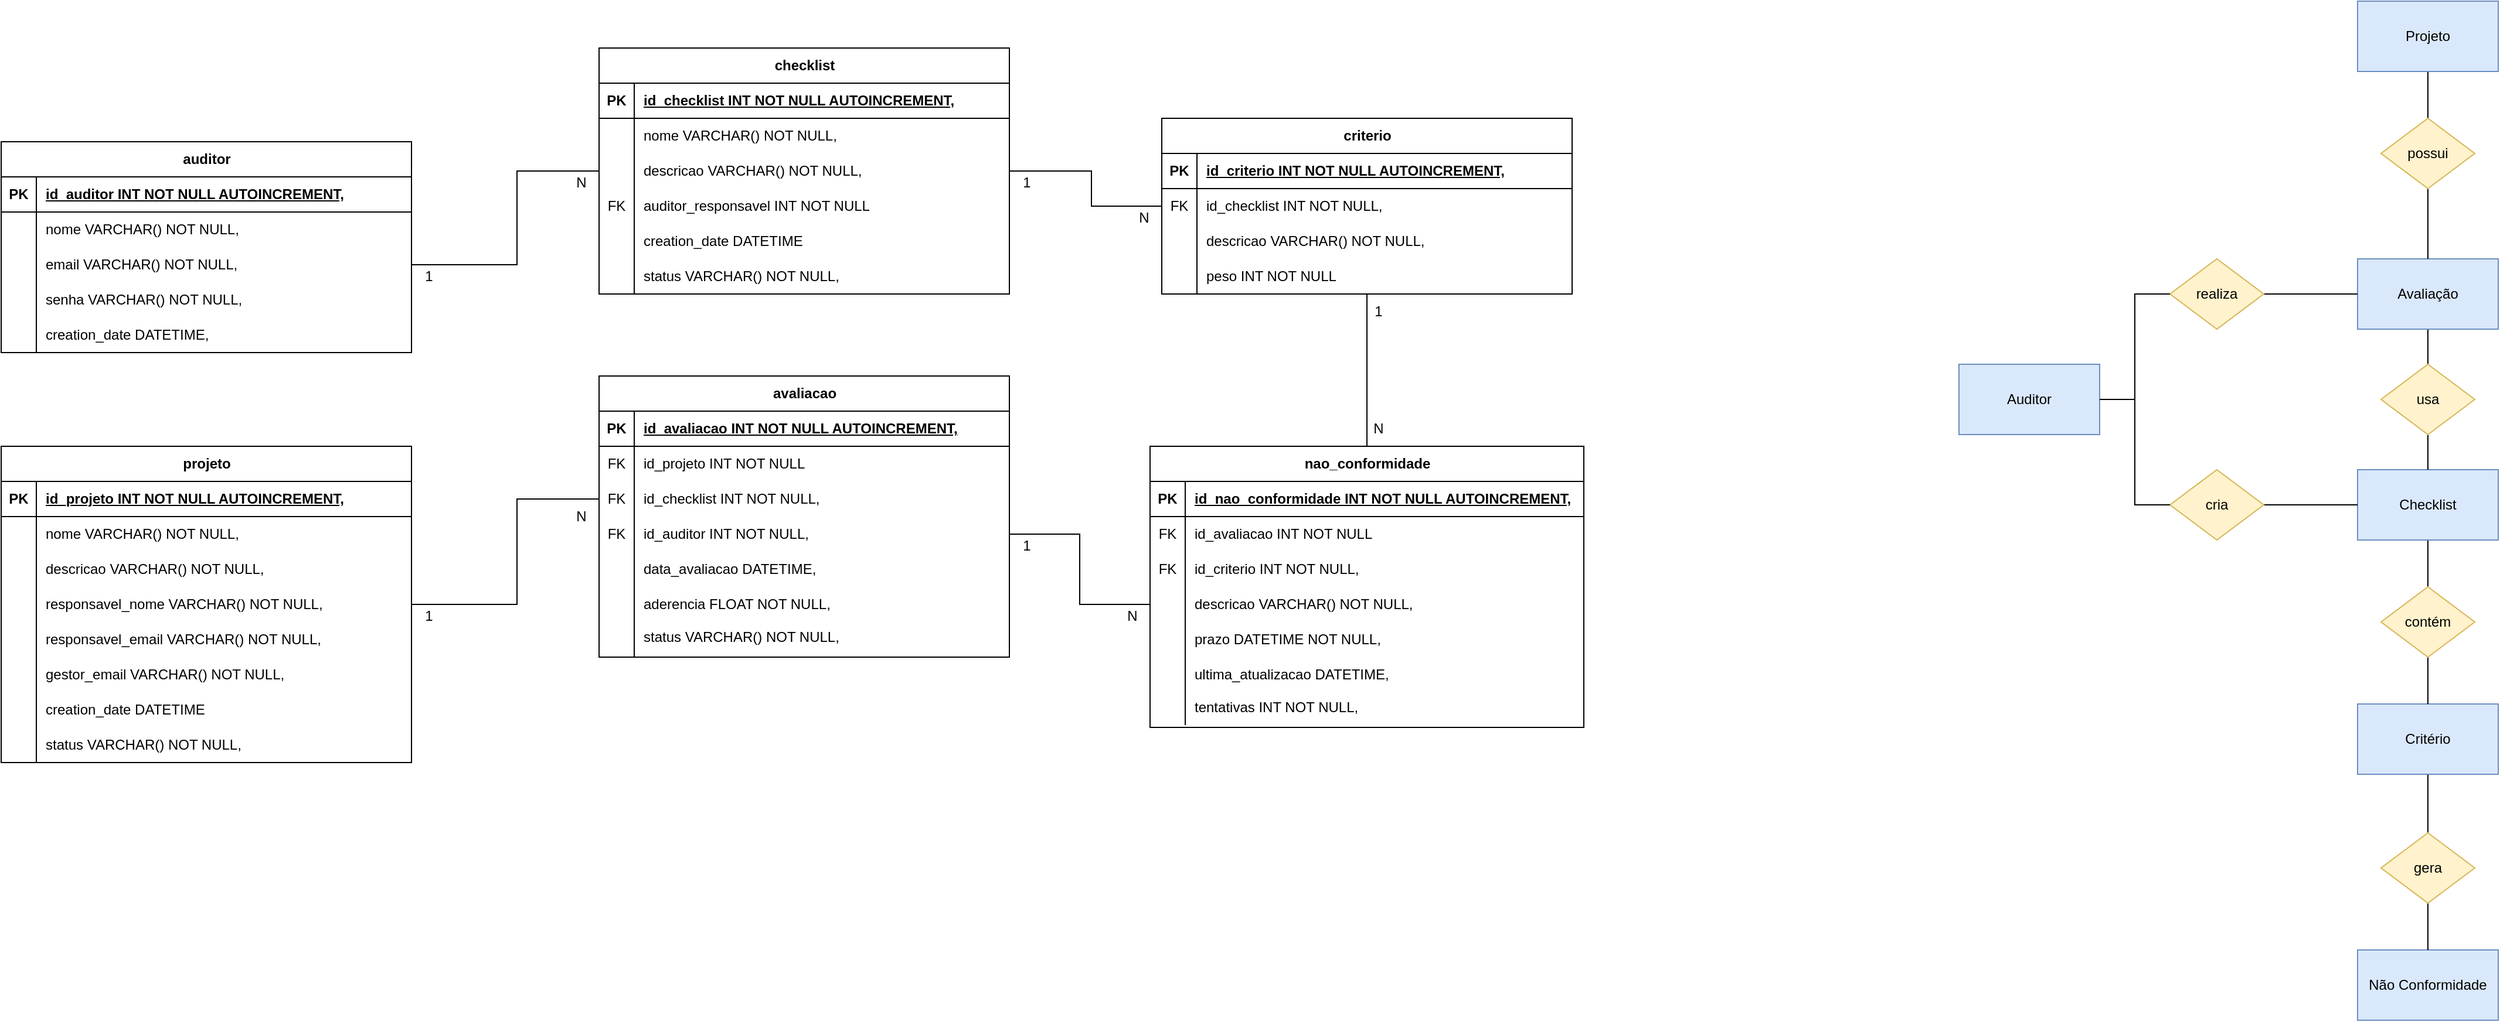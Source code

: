<mxfile version="28.1.2">
  <diagram name="Página-1" id="mbFwueHZ86iiJ0T_ZknG">
    <mxGraphModel dx="1228" dy="1743" grid="1" gridSize="10" guides="1" tooltips="1" connect="1" arrows="1" fold="1" page="1" pageScale="1" pageWidth="827" pageHeight="1169" math="0" shadow="0">
      <root>
        <mxCell id="0" />
        <mxCell id="1" parent="0" />
        <mxCell id="-jOlVgLrNQMBlg5-mHxe-14" value="" style="shape=partialRectangle;connectable=0;fillColor=none;top=0;left=0;bottom=0;right=0;editable=1;overflow=hidden;whiteSpace=wrap;html=1;" parent="1" vertex="1">
          <mxGeometry x="40" y="-890" width="30" height="30" as="geometry">
            <mxRectangle width="30" height="30" as="alternateBounds" />
          </mxGeometry>
        </mxCell>
        <mxCell id="-jOlVgLrNQMBlg5-mHxe-32" value="" style="group" parent="1" vertex="1" connectable="0">
          <mxGeometry x="40" y="-1040" width="350" height="180" as="geometry" />
        </mxCell>
        <mxCell id="-jOlVgLrNQMBlg5-mHxe-1" value="auditor" style="shape=table;startSize=30;container=1;collapsible=1;childLayout=tableLayout;fixedRows=1;rowLines=0;fontStyle=1;align=center;resizeLast=1;html=1;" parent="-jOlVgLrNQMBlg5-mHxe-32" vertex="1">
          <mxGeometry width="350" height="180" as="geometry" />
        </mxCell>
        <mxCell id="-jOlVgLrNQMBlg5-mHxe-2" value="" style="shape=tableRow;horizontal=0;startSize=0;swimlaneHead=0;swimlaneBody=0;fillColor=none;collapsible=0;dropTarget=0;points=[[0,0.5],[1,0.5]];portConstraint=eastwest;top=0;left=0;right=0;bottom=1;" parent="-jOlVgLrNQMBlg5-mHxe-1" vertex="1">
          <mxGeometry y="30" width="350" height="30" as="geometry" />
        </mxCell>
        <mxCell id="-jOlVgLrNQMBlg5-mHxe-3" value="PK" style="shape=partialRectangle;connectable=0;fillColor=none;top=0;left=0;bottom=0;right=0;fontStyle=1;overflow=hidden;whiteSpace=wrap;html=1;" parent="-jOlVgLrNQMBlg5-mHxe-2" vertex="1">
          <mxGeometry width="30" height="30" as="geometry">
            <mxRectangle width="30" height="30" as="alternateBounds" />
          </mxGeometry>
        </mxCell>
        <mxCell id="-jOlVgLrNQMBlg5-mHxe-4" value="id_auditor INT NOT NULL AUTOINCREMENT," style="shape=partialRectangle;connectable=0;fillColor=none;top=0;left=0;bottom=0;right=0;align=left;spacingLeft=6;fontStyle=5;overflow=hidden;whiteSpace=wrap;html=1;" parent="-jOlVgLrNQMBlg5-mHxe-2" vertex="1">
          <mxGeometry x="30" width="320" height="30" as="geometry">
            <mxRectangle width="320" height="30" as="alternateBounds" />
          </mxGeometry>
        </mxCell>
        <mxCell id="-jOlVgLrNQMBlg5-mHxe-5" value="" style="shape=tableRow;horizontal=0;startSize=0;swimlaneHead=0;swimlaneBody=0;fillColor=none;collapsible=0;dropTarget=0;points=[[0,0.5],[1,0.5]];portConstraint=eastwest;top=0;left=0;right=0;bottom=0;" parent="-jOlVgLrNQMBlg5-mHxe-1" vertex="1">
          <mxGeometry y="60" width="350" height="30" as="geometry" />
        </mxCell>
        <mxCell id="-jOlVgLrNQMBlg5-mHxe-6" value="" style="shape=partialRectangle;connectable=0;fillColor=none;top=0;left=0;bottom=0;right=0;editable=1;overflow=hidden;whiteSpace=wrap;html=1;" parent="-jOlVgLrNQMBlg5-mHxe-5" vertex="1">
          <mxGeometry width="30" height="30" as="geometry">
            <mxRectangle width="30" height="30" as="alternateBounds" />
          </mxGeometry>
        </mxCell>
        <mxCell id="-jOlVgLrNQMBlg5-mHxe-7" value="nome VARCHAR() NOT NULL," style="shape=partialRectangle;connectable=0;fillColor=none;top=0;left=0;bottom=0;right=0;align=left;spacingLeft=6;overflow=hidden;whiteSpace=wrap;html=1;" parent="-jOlVgLrNQMBlg5-mHxe-5" vertex="1">
          <mxGeometry x="30" width="320" height="30" as="geometry">
            <mxRectangle width="320" height="30" as="alternateBounds" />
          </mxGeometry>
        </mxCell>
        <mxCell id="-jOlVgLrNQMBlg5-mHxe-8" value="" style="shape=tableRow;horizontal=0;startSize=0;swimlaneHead=0;swimlaneBody=0;fillColor=none;collapsible=0;dropTarget=0;points=[[0,0.5],[1,0.5]];portConstraint=eastwest;top=0;left=0;right=0;bottom=0;" parent="-jOlVgLrNQMBlg5-mHxe-1" vertex="1">
          <mxGeometry y="90" width="350" height="30" as="geometry" />
        </mxCell>
        <mxCell id="-jOlVgLrNQMBlg5-mHxe-9" value="" style="shape=partialRectangle;connectable=0;fillColor=none;top=0;left=0;bottom=0;right=0;editable=1;overflow=hidden;whiteSpace=wrap;html=1;" parent="-jOlVgLrNQMBlg5-mHxe-8" vertex="1">
          <mxGeometry width="30" height="30" as="geometry">
            <mxRectangle width="30" height="30" as="alternateBounds" />
          </mxGeometry>
        </mxCell>
        <mxCell id="-jOlVgLrNQMBlg5-mHxe-10" value="email VARCHAR() NOT NULL," style="shape=partialRectangle;connectable=0;fillColor=none;top=0;left=0;bottom=0;right=0;align=left;spacingLeft=6;overflow=hidden;whiteSpace=wrap;html=1;" parent="-jOlVgLrNQMBlg5-mHxe-8" vertex="1">
          <mxGeometry x="30" width="320" height="30" as="geometry">
            <mxRectangle width="320" height="30" as="alternateBounds" />
          </mxGeometry>
        </mxCell>
        <mxCell id="-jOlVgLrNQMBlg5-mHxe-11" value="" style="shape=tableRow;horizontal=0;startSize=0;swimlaneHead=0;swimlaneBody=0;fillColor=none;collapsible=0;dropTarget=0;points=[[0,0.5],[1,0.5]];portConstraint=eastwest;top=0;left=0;right=0;bottom=0;" parent="-jOlVgLrNQMBlg5-mHxe-1" vertex="1">
          <mxGeometry y="120" width="350" height="30" as="geometry" />
        </mxCell>
        <mxCell id="-jOlVgLrNQMBlg5-mHxe-12" value="" style="shape=partialRectangle;connectable=0;fillColor=none;top=0;left=0;bottom=0;right=0;editable=1;overflow=hidden;whiteSpace=wrap;html=1;" parent="-jOlVgLrNQMBlg5-mHxe-11" vertex="1">
          <mxGeometry width="30" height="30" as="geometry">
            <mxRectangle width="30" height="30" as="alternateBounds" />
          </mxGeometry>
        </mxCell>
        <mxCell id="-jOlVgLrNQMBlg5-mHxe-13" value="senha VARCHAR() NOT NULL," style="shape=partialRectangle;connectable=0;fillColor=none;top=0;left=0;bottom=0;right=0;align=left;spacingLeft=6;overflow=hidden;whiteSpace=wrap;html=1;" parent="-jOlVgLrNQMBlg5-mHxe-11" vertex="1">
          <mxGeometry x="30" width="320" height="30" as="geometry">
            <mxRectangle width="320" height="30" as="alternateBounds" />
          </mxGeometry>
        </mxCell>
        <mxCell id="-jOlVgLrNQMBlg5-mHxe-15" value="creation_date DATETIME," style="shape=partialRectangle;connectable=0;fillColor=none;top=0;left=0;bottom=0;right=0;align=left;spacingLeft=6;overflow=hidden;whiteSpace=wrap;html=1;" parent="-jOlVgLrNQMBlg5-mHxe-32" vertex="1">
          <mxGeometry x="30" y="150" width="230" height="30" as="geometry">
            <mxRectangle width="150" height="30" as="alternateBounds" />
          </mxGeometry>
        </mxCell>
        <mxCell id="-jOlVgLrNQMBlg5-mHxe-18" value="" style="endArrow=none;html=1;rounded=0;" parent="-jOlVgLrNQMBlg5-mHxe-32" edge="1">
          <mxGeometry width="50" height="50" relative="1" as="geometry">
            <mxPoint x="30" y="180" as="sourcePoint" />
            <mxPoint x="30" y="150" as="targetPoint" />
          </mxGeometry>
        </mxCell>
        <mxCell id="-jOlVgLrNQMBlg5-mHxe-43" value="" style="group" parent="1" vertex="1" connectable="0">
          <mxGeometry x="40" y="-780" width="350" height="270" as="geometry" />
        </mxCell>
        <mxCell id="-jOlVgLrNQMBlg5-mHxe-33" value="" style="endArrow=none;html=1;rounded=0;" parent="-jOlVgLrNQMBlg5-mHxe-43" edge="1">
          <mxGeometry width="50" height="50" relative="1" as="geometry">
            <mxPoint x="30" y="270" as="sourcePoint" />
            <mxPoint x="30" y="150" as="targetPoint" />
          </mxGeometry>
        </mxCell>
        <mxCell id="-jOlVgLrNQMBlg5-mHxe-42" value="" style="group" parent="-jOlVgLrNQMBlg5-mHxe-43" vertex="1" connectable="0">
          <mxGeometry width="350" height="270" as="geometry" />
        </mxCell>
        <mxCell id="-jOlVgLrNQMBlg5-mHxe-19" value="projeto" style="shape=table;startSize=30;container=1;collapsible=1;childLayout=tableLayout;fixedRows=1;rowLines=0;fontStyle=1;align=center;resizeLast=1;html=1;" parent="-jOlVgLrNQMBlg5-mHxe-42" vertex="1">
          <mxGeometry width="350" height="270" as="geometry" />
        </mxCell>
        <mxCell id="-jOlVgLrNQMBlg5-mHxe-20" value="" style="shape=tableRow;horizontal=0;startSize=0;swimlaneHead=0;swimlaneBody=0;fillColor=none;collapsible=0;dropTarget=0;points=[[0,0.5],[1,0.5]];portConstraint=eastwest;top=0;left=0;right=0;bottom=1;" parent="-jOlVgLrNQMBlg5-mHxe-19" vertex="1">
          <mxGeometry y="30" width="350" height="30" as="geometry" />
        </mxCell>
        <mxCell id="-jOlVgLrNQMBlg5-mHxe-21" value="PK" style="shape=partialRectangle;connectable=0;fillColor=none;top=0;left=0;bottom=0;right=0;fontStyle=1;overflow=hidden;whiteSpace=wrap;html=1;" parent="-jOlVgLrNQMBlg5-mHxe-20" vertex="1">
          <mxGeometry width="30" height="30" as="geometry">
            <mxRectangle width="30" height="30" as="alternateBounds" />
          </mxGeometry>
        </mxCell>
        <mxCell id="-jOlVgLrNQMBlg5-mHxe-22" value="id_projeto INT NOT NULL AUTOINCREMENT," style="shape=partialRectangle;connectable=0;fillColor=none;top=0;left=0;bottom=0;right=0;align=left;spacingLeft=6;fontStyle=5;overflow=hidden;whiteSpace=wrap;html=1;" parent="-jOlVgLrNQMBlg5-mHxe-20" vertex="1">
          <mxGeometry x="30" width="320" height="30" as="geometry">
            <mxRectangle width="320" height="30" as="alternateBounds" />
          </mxGeometry>
        </mxCell>
        <mxCell id="-jOlVgLrNQMBlg5-mHxe-23" value="" style="shape=tableRow;horizontal=0;startSize=0;swimlaneHead=0;swimlaneBody=0;fillColor=none;collapsible=0;dropTarget=0;points=[[0,0.5],[1,0.5]];portConstraint=eastwest;top=0;left=0;right=0;bottom=0;" parent="-jOlVgLrNQMBlg5-mHxe-19" vertex="1">
          <mxGeometry y="60" width="350" height="30" as="geometry" />
        </mxCell>
        <mxCell id="-jOlVgLrNQMBlg5-mHxe-24" value="" style="shape=partialRectangle;connectable=0;fillColor=none;top=0;left=0;bottom=0;right=0;editable=1;overflow=hidden;whiteSpace=wrap;html=1;" parent="-jOlVgLrNQMBlg5-mHxe-23" vertex="1">
          <mxGeometry width="30" height="30" as="geometry">
            <mxRectangle width="30" height="30" as="alternateBounds" />
          </mxGeometry>
        </mxCell>
        <mxCell id="-jOlVgLrNQMBlg5-mHxe-25" value="nome VARCHAR() NOT NULL," style="shape=partialRectangle;connectable=0;fillColor=none;top=0;left=0;bottom=0;right=0;align=left;spacingLeft=6;overflow=hidden;whiteSpace=wrap;html=1;" parent="-jOlVgLrNQMBlg5-mHxe-23" vertex="1">
          <mxGeometry x="30" width="320" height="30" as="geometry">
            <mxRectangle width="320" height="30" as="alternateBounds" />
          </mxGeometry>
        </mxCell>
        <mxCell id="-jOlVgLrNQMBlg5-mHxe-26" value="" style="shape=tableRow;horizontal=0;startSize=0;swimlaneHead=0;swimlaneBody=0;fillColor=none;collapsible=0;dropTarget=0;points=[[0,0.5],[1,0.5]];portConstraint=eastwest;top=0;left=0;right=0;bottom=0;" parent="-jOlVgLrNQMBlg5-mHxe-19" vertex="1">
          <mxGeometry y="90" width="350" height="30" as="geometry" />
        </mxCell>
        <mxCell id="-jOlVgLrNQMBlg5-mHxe-27" value="" style="shape=partialRectangle;connectable=0;fillColor=none;top=0;left=0;bottom=0;right=0;editable=1;overflow=hidden;whiteSpace=wrap;html=1;" parent="-jOlVgLrNQMBlg5-mHxe-26" vertex="1">
          <mxGeometry width="30" height="30" as="geometry">
            <mxRectangle width="30" height="30" as="alternateBounds" />
          </mxGeometry>
        </mxCell>
        <mxCell id="-jOlVgLrNQMBlg5-mHxe-28" value="descricao VARCHAR() NOT NULL," style="shape=partialRectangle;connectable=0;fillColor=none;top=0;left=0;bottom=0;right=0;align=left;spacingLeft=6;overflow=hidden;whiteSpace=wrap;html=1;" parent="-jOlVgLrNQMBlg5-mHxe-26" vertex="1">
          <mxGeometry x="30" width="320" height="30" as="geometry">
            <mxRectangle width="320" height="30" as="alternateBounds" />
          </mxGeometry>
        </mxCell>
        <mxCell id="-jOlVgLrNQMBlg5-mHxe-29" value="" style="shape=tableRow;horizontal=0;startSize=0;swimlaneHead=0;swimlaneBody=0;fillColor=none;collapsible=0;dropTarget=0;points=[[0,0.5],[1,0.5]];portConstraint=eastwest;top=0;left=0;right=0;bottom=0;" parent="-jOlVgLrNQMBlg5-mHxe-19" vertex="1">
          <mxGeometry y="120" width="350" height="30" as="geometry" />
        </mxCell>
        <mxCell id="-jOlVgLrNQMBlg5-mHxe-30" value="" style="shape=partialRectangle;connectable=0;fillColor=none;top=0;left=0;bottom=0;right=0;editable=1;overflow=hidden;whiteSpace=wrap;html=1;" parent="-jOlVgLrNQMBlg5-mHxe-29" vertex="1">
          <mxGeometry width="30" height="30" as="geometry">
            <mxRectangle width="30" height="30" as="alternateBounds" />
          </mxGeometry>
        </mxCell>
        <mxCell id="-jOlVgLrNQMBlg5-mHxe-31" value="responsavel_nome VARCHAR() NOT NULL," style="shape=partialRectangle;connectable=0;fillColor=none;top=0;left=0;bottom=0;right=0;align=left;spacingLeft=6;overflow=hidden;whiteSpace=wrap;html=1;" parent="-jOlVgLrNQMBlg5-mHxe-29" vertex="1">
          <mxGeometry x="30" width="320" height="30" as="geometry">
            <mxRectangle width="320" height="30" as="alternateBounds" />
          </mxGeometry>
        </mxCell>
        <mxCell id="-jOlVgLrNQMBlg5-mHxe-34" value="" style="shape=partialRectangle;connectable=0;fillColor=none;top=0;left=0;bottom=0;right=0;editable=1;overflow=hidden;whiteSpace=wrap;html=1;" parent="-jOlVgLrNQMBlg5-mHxe-42" vertex="1">
          <mxGeometry y="150" width="30" height="30" as="geometry">
            <mxRectangle width="30" height="30" as="alternateBounds" />
          </mxGeometry>
        </mxCell>
        <mxCell id="-jOlVgLrNQMBlg5-mHxe-35" value="responsavel_email VARCHAR() NOT NULL," style="shape=partialRectangle;connectable=0;fillColor=none;top=0;left=0;bottom=0;right=0;align=left;spacingLeft=6;overflow=hidden;whiteSpace=wrap;html=1;" parent="-jOlVgLrNQMBlg5-mHxe-42" vertex="1">
          <mxGeometry x="30" y="150" width="320" height="30" as="geometry">
            <mxRectangle width="320" height="30" as="alternateBounds" />
          </mxGeometry>
        </mxCell>
        <mxCell id="-jOlVgLrNQMBlg5-mHxe-36" value="" style="shape=partialRectangle;connectable=0;fillColor=none;top=0;left=0;bottom=0;right=0;editable=1;overflow=hidden;whiteSpace=wrap;html=1;" parent="-jOlVgLrNQMBlg5-mHxe-42" vertex="1">
          <mxGeometry y="180" width="30" height="30" as="geometry">
            <mxRectangle width="30" height="30" as="alternateBounds" />
          </mxGeometry>
        </mxCell>
        <mxCell id="-jOlVgLrNQMBlg5-mHxe-37" value="gestor_email VARCHAR() NOT NULL," style="shape=partialRectangle;connectable=0;fillColor=none;top=0;left=0;bottom=0;right=0;align=left;spacingLeft=6;overflow=hidden;whiteSpace=wrap;html=1;" parent="-jOlVgLrNQMBlg5-mHxe-42" vertex="1">
          <mxGeometry x="30" y="180" width="320" height="30" as="geometry">
            <mxRectangle width="320" height="30" as="alternateBounds" />
          </mxGeometry>
        </mxCell>
        <mxCell id="-jOlVgLrNQMBlg5-mHxe-38" value="" style="shape=partialRectangle;connectable=0;fillColor=none;top=0;left=0;bottom=0;right=0;editable=1;overflow=hidden;whiteSpace=wrap;html=1;" parent="-jOlVgLrNQMBlg5-mHxe-42" vertex="1">
          <mxGeometry y="210" width="30" height="30" as="geometry">
            <mxRectangle width="30" height="30" as="alternateBounds" />
          </mxGeometry>
        </mxCell>
        <mxCell id="-jOlVgLrNQMBlg5-mHxe-39" value="creation_date DATETIME" style="shape=partialRectangle;connectable=0;fillColor=none;top=0;left=0;bottom=0;right=0;align=left;spacingLeft=6;overflow=hidden;whiteSpace=wrap;html=1;" parent="-jOlVgLrNQMBlg5-mHxe-42" vertex="1">
          <mxGeometry x="30" y="210" width="320" height="30" as="geometry">
            <mxRectangle width="320" height="30" as="alternateBounds" />
          </mxGeometry>
        </mxCell>
        <mxCell id="-jOlVgLrNQMBlg5-mHxe-40" value="" style="shape=partialRectangle;connectable=0;fillColor=none;top=0;left=0;bottom=0;right=0;editable=1;overflow=hidden;whiteSpace=wrap;html=1;" parent="-jOlVgLrNQMBlg5-mHxe-42" vertex="1">
          <mxGeometry y="240" width="30" height="30" as="geometry">
            <mxRectangle width="30" height="30" as="alternateBounds" />
          </mxGeometry>
        </mxCell>
        <mxCell id="-jOlVgLrNQMBlg5-mHxe-41" value="status VARCHAR() NOT NULL," style="shape=partialRectangle;connectable=0;fillColor=none;top=0;left=0;bottom=0;right=0;align=left;spacingLeft=6;overflow=hidden;whiteSpace=wrap;html=1;" parent="-jOlVgLrNQMBlg5-mHxe-42" vertex="1">
          <mxGeometry x="30" y="240" width="320" height="30" as="geometry">
            <mxRectangle width="320" height="30" as="alternateBounds" />
          </mxGeometry>
        </mxCell>
        <mxCell id="-jOlVgLrNQMBlg5-mHxe-154" value="" style="group" parent="1" vertex="1" connectable="0">
          <mxGeometry x="1020" y="-780" width="370" height="240" as="geometry" />
        </mxCell>
        <mxCell id="-jOlVgLrNQMBlg5-mHxe-157" value="" style="group" parent="-jOlVgLrNQMBlg5-mHxe-154" vertex="1" connectable="0">
          <mxGeometry width="370" height="240" as="geometry" />
        </mxCell>
        <mxCell id="-jOlVgLrNQMBlg5-mHxe-148" value="" style="shape=partialRectangle;connectable=0;fillColor=none;top=0;left=0;bottom=0;right=0;editable=1;overflow=hidden;whiteSpace=wrap;html=1;" parent="-jOlVgLrNQMBlg5-mHxe-157" vertex="1">
          <mxGeometry y="150" width="30" height="30" as="geometry">
            <mxRectangle width="30" height="30" as="alternateBounds" />
          </mxGeometry>
        </mxCell>
        <mxCell id="-jOlVgLrNQMBlg5-mHxe-149" value="prazo DATETIME NOT NULL," style="shape=partialRectangle;connectable=0;fillColor=none;top=0;left=0;bottom=0;right=0;align=left;spacingLeft=6;overflow=hidden;whiteSpace=wrap;html=1;" parent="-jOlVgLrNQMBlg5-mHxe-157" vertex="1">
          <mxGeometry x="30" y="150" width="320" height="30" as="geometry">
            <mxRectangle width="320" height="30" as="alternateBounds" />
          </mxGeometry>
        </mxCell>
        <mxCell id="-jOlVgLrNQMBlg5-mHxe-150" value="" style="shape=partialRectangle;connectable=0;fillColor=none;top=0;left=0;bottom=0;right=0;editable=1;overflow=hidden;whiteSpace=wrap;html=1;" parent="-jOlVgLrNQMBlg5-mHxe-157" vertex="1">
          <mxGeometry y="180" width="30" height="30" as="geometry">
            <mxRectangle width="30" height="30" as="alternateBounds" />
          </mxGeometry>
        </mxCell>
        <mxCell id="-jOlVgLrNQMBlg5-mHxe-151" value="ultima_atualizacao DATETIME," style="shape=partialRectangle;connectable=0;fillColor=none;top=0;left=0;bottom=0;right=0;align=left;spacingLeft=6;overflow=hidden;whiteSpace=wrap;html=1;" parent="-jOlVgLrNQMBlg5-mHxe-157" vertex="1">
          <mxGeometry x="30" y="180" width="320" height="30" as="geometry">
            <mxRectangle width="320" height="30" as="alternateBounds" />
          </mxGeometry>
        </mxCell>
        <mxCell id="-jOlVgLrNQMBlg5-mHxe-152" value="" style="shape=partialRectangle;connectable=0;fillColor=none;top=0;left=0;bottom=0;right=0;editable=1;overflow=hidden;whiteSpace=wrap;html=1;" parent="-jOlVgLrNQMBlg5-mHxe-157" vertex="1">
          <mxGeometry y="208" width="30" height="30" as="geometry">
            <mxRectangle width="30" height="30" as="alternateBounds" />
          </mxGeometry>
        </mxCell>
        <mxCell id="-jOlVgLrNQMBlg5-mHxe-153" value="tentativas INT NOT NULL," style="shape=partialRectangle;connectable=0;fillColor=none;top=0;left=0;bottom=0;right=0;align=left;spacingLeft=6;overflow=hidden;whiteSpace=wrap;html=1;" parent="-jOlVgLrNQMBlg5-mHxe-157" vertex="1">
          <mxGeometry x="30" y="208" width="320" height="30" as="geometry">
            <mxRectangle width="320" height="30" as="alternateBounds" />
          </mxGeometry>
        </mxCell>
        <mxCell id="-jOlVgLrNQMBlg5-mHxe-156" value="" style="group" parent="-jOlVgLrNQMBlg5-mHxe-157" vertex="1" connectable="0">
          <mxGeometry width="370" height="240" as="geometry" />
        </mxCell>
        <mxCell id="-jOlVgLrNQMBlg5-mHxe-135" value="nao_conformidade" style="shape=table;startSize=30;container=1;collapsible=1;childLayout=tableLayout;fixedRows=1;rowLines=0;fontStyle=1;align=center;resizeLast=1;html=1;" parent="-jOlVgLrNQMBlg5-mHxe-156" vertex="1">
          <mxGeometry width="370" height="240" as="geometry" />
        </mxCell>
        <mxCell id="-jOlVgLrNQMBlg5-mHxe-136" value="" style="shape=tableRow;horizontal=0;startSize=0;swimlaneHead=0;swimlaneBody=0;fillColor=none;collapsible=0;dropTarget=0;points=[[0,0.5],[1,0.5]];portConstraint=eastwest;top=0;left=0;right=0;bottom=1;" parent="-jOlVgLrNQMBlg5-mHxe-135" vertex="1">
          <mxGeometry y="30" width="370" height="30" as="geometry" />
        </mxCell>
        <mxCell id="-jOlVgLrNQMBlg5-mHxe-137" value="PK" style="shape=partialRectangle;connectable=0;fillColor=none;top=0;left=0;bottom=0;right=0;fontStyle=1;overflow=hidden;whiteSpace=wrap;html=1;" parent="-jOlVgLrNQMBlg5-mHxe-136" vertex="1">
          <mxGeometry width="30" height="30" as="geometry">
            <mxRectangle width="30" height="30" as="alternateBounds" />
          </mxGeometry>
        </mxCell>
        <mxCell id="-jOlVgLrNQMBlg5-mHxe-138" value="id_nao_conformidade INT NOT NULL AUTOINCREMENT," style="shape=partialRectangle;connectable=0;fillColor=none;top=0;left=0;bottom=0;right=0;align=left;spacingLeft=6;fontStyle=5;overflow=hidden;whiteSpace=wrap;html=1;" parent="-jOlVgLrNQMBlg5-mHxe-136" vertex="1">
          <mxGeometry x="30" width="340" height="30" as="geometry">
            <mxRectangle width="340" height="30" as="alternateBounds" />
          </mxGeometry>
        </mxCell>
        <mxCell id="-jOlVgLrNQMBlg5-mHxe-139" value="" style="shape=tableRow;horizontal=0;startSize=0;swimlaneHead=0;swimlaneBody=0;fillColor=none;collapsible=0;dropTarget=0;points=[[0,0.5],[1,0.5]];portConstraint=eastwest;top=0;left=0;right=0;bottom=0;" parent="-jOlVgLrNQMBlg5-mHxe-135" vertex="1">
          <mxGeometry y="60" width="370" height="30" as="geometry" />
        </mxCell>
        <mxCell id="-jOlVgLrNQMBlg5-mHxe-140" value="FK" style="shape=partialRectangle;connectable=0;fillColor=none;top=0;left=0;bottom=0;right=0;editable=1;overflow=hidden;whiteSpace=wrap;html=1;" parent="-jOlVgLrNQMBlg5-mHxe-139" vertex="1">
          <mxGeometry width="30" height="30" as="geometry">
            <mxRectangle width="30" height="30" as="alternateBounds" />
          </mxGeometry>
        </mxCell>
        <mxCell id="-jOlVgLrNQMBlg5-mHxe-141" value="id_avaliacao INT NOT NULL" style="shape=partialRectangle;connectable=0;fillColor=none;top=0;left=0;bottom=0;right=0;align=left;spacingLeft=6;overflow=hidden;whiteSpace=wrap;html=1;" parent="-jOlVgLrNQMBlg5-mHxe-139" vertex="1">
          <mxGeometry x="30" width="340" height="30" as="geometry">
            <mxRectangle width="340" height="30" as="alternateBounds" />
          </mxGeometry>
        </mxCell>
        <mxCell id="-jOlVgLrNQMBlg5-mHxe-142" value="" style="shape=tableRow;horizontal=0;startSize=0;swimlaneHead=0;swimlaneBody=0;fillColor=none;collapsible=0;dropTarget=0;points=[[0,0.5],[1,0.5]];portConstraint=eastwest;top=0;left=0;right=0;bottom=0;" parent="-jOlVgLrNQMBlg5-mHxe-135" vertex="1">
          <mxGeometry y="90" width="370" height="30" as="geometry" />
        </mxCell>
        <mxCell id="-jOlVgLrNQMBlg5-mHxe-143" value="FK" style="shape=partialRectangle;connectable=0;fillColor=none;top=0;left=0;bottom=0;right=0;editable=1;overflow=hidden;whiteSpace=wrap;html=1;" parent="-jOlVgLrNQMBlg5-mHxe-142" vertex="1">
          <mxGeometry width="30" height="30" as="geometry">
            <mxRectangle width="30" height="30" as="alternateBounds" />
          </mxGeometry>
        </mxCell>
        <mxCell id="-jOlVgLrNQMBlg5-mHxe-144" value="id_criterio INT NOT NULL," style="shape=partialRectangle;connectable=0;fillColor=none;top=0;left=0;bottom=0;right=0;align=left;spacingLeft=6;overflow=hidden;whiteSpace=wrap;html=1;" parent="-jOlVgLrNQMBlg5-mHxe-142" vertex="1">
          <mxGeometry x="30" width="340" height="30" as="geometry">
            <mxRectangle width="340" height="30" as="alternateBounds" />
          </mxGeometry>
        </mxCell>
        <mxCell id="-jOlVgLrNQMBlg5-mHxe-145" value="" style="shape=tableRow;horizontal=0;startSize=0;swimlaneHead=0;swimlaneBody=0;fillColor=none;collapsible=0;dropTarget=0;points=[[0,0.5],[1,0.5]];portConstraint=eastwest;top=0;left=0;right=0;bottom=0;" parent="-jOlVgLrNQMBlg5-mHxe-135" vertex="1">
          <mxGeometry y="120" width="370" height="30" as="geometry" />
        </mxCell>
        <mxCell id="-jOlVgLrNQMBlg5-mHxe-146" value="" style="shape=partialRectangle;connectable=0;fillColor=none;top=0;left=0;bottom=0;right=0;editable=1;overflow=hidden;whiteSpace=wrap;html=1;" parent="-jOlVgLrNQMBlg5-mHxe-145" vertex="1">
          <mxGeometry width="30" height="30" as="geometry">
            <mxRectangle width="30" height="30" as="alternateBounds" />
          </mxGeometry>
        </mxCell>
        <mxCell id="-jOlVgLrNQMBlg5-mHxe-147" value="descricao VARCHAR() NOT NULL," style="shape=partialRectangle;connectable=0;fillColor=none;top=0;left=0;bottom=0;right=0;align=left;spacingLeft=6;overflow=hidden;whiteSpace=wrap;html=1;" parent="-jOlVgLrNQMBlg5-mHxe-145" vertex="1">
          <mxGeometry x="30" width="340" height="30" as="geometry">
            <mxRectangle width="340" height="30" as="alternateBounds" />
          </mxGeometry>
        </mxCell>
        <mxCell id="-jOlVgLrNQMBlg5-mHxe-132" value="" style="endArrow=none;html=1;rounded=0;" parent="-jOlVgLrNQMBlg5-mHxe-156" edge="1">
          <mxGeometry width="50" height="50" relative="1" as="geometry">
            <mxPoint x="30" y="238" as="sourcePoint" />
            <mxPoint x="30" y="148" as="targetPoint" />
          </mxGeometry>
        </mxCell>
        <mxCell id="-jOlVgLrNQMBlg5-mHxe-159" value="" style="group" parent="1" vertex="1" connectable="0">
          <mxGeometry x="550" y="-1120" width="350" height="210" as="geometry" />
        </mxCell>
        <mxCell id="-jOlVgLrNQMBlg5-mHxe-64" value="" style="shape=partialRectangle;connectable=0;fillColor=none;top=0;left=0;bottom=0;right=0;editable=1;overflow=hidden;whiteSpace=wrap;html=1;" parent="-jOlVgLrNQMBlg5-mHxe-159" vertex="1">
          <mxGeometry y="150" width="30" height="30" as="geometry">
            <mxRectangle width="30" height="30" as="alternateBounds" />
          </mxGeometry>
        </mxCell>
        <mxCell id="-jOlVgLrNQMBlg5-mHxe-65" value="creation_date DATETIME" style="shape=partialRectangle;connectable=0;fillColor=none;top=0;left=0;bottom=0;right=0;align=left;spacingLeft=6;overflow=hidden;whiteSpace=wrap;html=1;" parent="-jOlVgLrNQMBlg5-mHxe-159" vertex="1">
          <mxGeometry x="30" y="150" width="320" height="30" as="geometry">
            <mxRectangle width="320" height="30" as="alternateBounds" />
          </mxGeometry>
        </mxCell>
        <mxCell id="-jOlVgLrNQMBlg5-mHxe-66" value="" style="shape=partialRectangle;connectable=0;fillColor=none;top=0;left=0;bottom=0;right=0;editable=1;overflow=hidden;whiteSpace=wrap;html=1;" parent="-jOlVgLrNQMBlg5-mHxe-159" vertex="1">
          <mxGeometry y="180" width="30" height="30" as="geometry">
            <mxRectangle width="30" height="30" as="alternateBounds" />
          </mxGeometry>
        </mxCell>
        <mxCell id="-jOlVgLrNQMBlg5-mHxe-67" value="status VARCHAR() NOT NULL," style="shape=partialRectangle;connectable=0;fillColor=none;top=0;left=0;bottom=0;right=0;align=left;spacingLeft=6;overflow=hidden;whiteSpace=wrap;html=1;" parent="-jOlVgLrNQMBlg5-mHxe-159" vertex="1">
          <mxGeometry x="30" y="180" width="320" height="30" as="geometry">
            <mxRectangle width="320" height="30" as="alternateBounds" />
          </mxGeometry>
        </mxCell>
        <mxCell id="-jOlVgLrNQMBlg5-mHxe-158" value="" style="group" parent="-jOlVgLrNQMBlg5-mHxe-159" vertex="1" connectable="0">
          <mxGeometry width="350" height="210" as="geometry" />
        </mxCell>
        <mxCell id="-jOlVgLrNQMBlg5-mHxe-47" value="checklist" style="shape=table;startSize=30;container=1;collapsible=1;childLayout=tableLayout;fixedRows=1;rowLines=0;fontStyle=1;align=center;resizeLast=1;html=1;" parent="-jOlVgLrNQMBlg5-mHxe-158" vertex="1">
          <mxGeometry width="350" height="210" as="geometry" />
        </mxCell>
        <mxCell id="-jOlVgLrNQMBlg5-mHxe-48" value="" style="shape=tableRow;horizontal=0;startSize=0;swimlaneHead=0;swimlaneBody=0;fillColor=none;collapsible=0;dropTarget=0;points=[[0,0.5],[1,0.5]];portConstraint=eastwest;top=0;left=0;right=0;bottom=1;" parent="-jOlVgLrNQMBlg5-mHxe-47" vertex="1">
          <mxGeometry y="30" width="350" height="30" as="geometry" />
        </mxCell>
        <mxCell id="-jOlVgLrNQMBlg5-mHxe-49" value="PK" style="shape=partialRectangle;connectable=0;fillColor=none;top=0;left=0;bottom=0;right=0;fontStyle=1;overflow=hidden;whiteSpace=wrap;html=1;" parent="-jOlVgLrNQMBlg5-mHxe-48" vertex="1">
          <mxGeometry width="30" height="30" as="geometry">
            <mxRectangle width="30" height="30" as="alternateBounds" />
          </mxGeometry>
        </mxCell>
        <mxCell id="-jOlVgLrNQMBlg5-mHxe-50" value="id_checklist INT NOT NULL AUTOINCREMENT," style="shape=partialRectangle;connectable=0;fillColor=none;top=0;left=0;bottom=0;right=0;align=left;spacingLeft=6;fontStyle=5;overflow=hidden;whiteSpace=wrap;html=1;" parent="-jOlVgLrNQMBlg5-mHxe-48" vertex="1">
          <mxGeometry x="30" width="320" height="30" as="geometry">
            <mxRectangle width="320" height="30" as="alternateBounds" />
          </mxGeometry>
        </mxCell>
        <mxCell id="-jOlVgLrNQMBlg5-mHxe-51" value="" style="shape=tableRow;horizontal=0;startSize=0;swimlaneHead=0;swimlaneBody=0;fillColor=none;collapsible=0;dropTarget=0;points=[[0,0.5],[1,0.5]];portConstraint=eastwest;top=0;left=0;right=0;bottom=0;" parent="-jOlVgLrNQMBlg5-mHxe-47" vertex="1">
          <mxGeometry y="60" width="350" height="30" as="geometry" />
        </mxCell>
        <mxCell id="-jOlVgLrNQMBlg5-mHxe-52" value="" style="shape=partialRectangle;connectable=0;fillColor=none;top=0;left=0;bottom=0;right=0;editable=1;overflow=hidden;whiteSpace=wrap;html=1;" parent="-jOlVgLrNQMBlg5-mHxe-51" vertex="1">
          <mxGeometry width="30" height="30" as="geometry">
            <mxRectangle width="30" height="30" as="alternateBounds" />
          </mxGeometry>
        </mxCell>
        <mxCell id="-jOlVgLrNQMBlg5-mHxe-53" value="nome VARCHAR() NOT NULL," style="shape=partialRectangle;connectable=0;fillColor=none;top=0;left=0;bottom=0;right=0;align=left;spacingLeft=6;overflow=hidden;whiteSpace=wrap;html=1;" parent="-jOlVgLrNQMBlg5-mHxe-51" vertex="1">
          <mxGeometry x="30" width="320" height="30" as="geometry">
            <mxRectangle width="320" height="30" as="alternateBounds" />
          </mxGeometry>
        </mxCell>
        <mxCell id="-jOlVgLrNQMBlg5-mHxe-54" value="" style="shape=tableRow;horizontal=0;startSize=0;swimlaneHead=0;swimlaneBody=0;fillColor=none;collapsible=0;dropTarget=0;points=[[0,0.5],[1,0.5]];portConstraint=eastwest;top=0;left=0;right=0;bottom=0;" parent="-jOlVgLrNQMBlg5-mHxe-47" vertex="1">
          <mxGeometry y="90" width="350" height="30" as="geometry" />
        </mxCell>
        <mxCell id="-jOlVgLrNQMBlg5-mHxe-55" value="" style="shape=partialRectangle;connectable=0;fillColor=none;top=0;left=0;bottom=0;right=0;editable=1;overflow=hidden;whiteSpace=wrap;html=1;" parent="-jOlVgLrNQMBlg5-mHxe-54" vertex="1">
          <mxGeometry width="30" height="30" as="geometry">
            <mxRectangle width="30" height="30" as="alternateBounds" />
          </mxGeometry>
        </mxCell>
        <mxCell id="-jOlVgLrNQMBlg5-mHxe-56" value="descricao VARCHAR() NOT NULL," style="shape=partialRectangle;connectable=0;fillColor=none;top=0;left=0;bottom=0;right=0;align=left;spacingLeft=6;overflow=hidden;whiteSpace=wrap;html=1;" parent="-jOlVgLrNQMBlg5-mHxe-54" vertex="1">
          <mxGeometry x="30" width="320" height="30" as="geometry">
            <mxRectangle width="320" height="30" as="alternateBounds" />
          </mxGeometry>
        </mxCell>
        <mxCell id="-jOlVgLrNQMBlg5-mHxe-57" value="" style="shape=tableRow;horizontal=0;startSize=0;swimlaneHead=0;swimlaneBody=0;fillColor=none;collapsible=0;dropTarget=0;points=[[0,0.5],[1,0.5]];portConstraint=eastwest;top=0;left=0;right=0;bottom=0;" parent="-jOlVgLrNQMBlg5-mHxe-47" vertex="1">
          <mxGeometry y="120" width="350" height="30" as="geometry" />
        </mxCell>
        <mxCell id="-jOlVgLrNQMBlg5-mHxe-58" value="FK" style="shape=partialRectangle;connectable=0;fillColor=none;top=0;left=0;bottom=0;right=0;editable=1;overflow=hidden;whiteSpace=wrap;html=1;" parent="-jOlVgLrNQMBlg5-mHxe-57" vertex="1">
          <mxGeometry width="30" height="30" as="geometry">
            <mxRectangle width="30" height="30" as="alternateBounds" />
          </mxGeometry>
        </mxCell>
        <mxCell id="-jOlVgLrNQMBlg5-mHxe-59" value="auditor_responsavel INT NOT NULL" style="shape=partialRectangle;connectable=0;fillColor=none;top=0;left=0;bottom=0;right=0;align=left;spacingLeft=6;overflow=hidden;whiteSpace=wrap;html=1;" parent="-jOlVgLrNQMBlg5-mHxe-57" vertex="1">
          <mxGeometry x="30" width="320" height="30" as="geometry">
            <mxRectangle width="320" height="30" as="alternateBounds" />
          </mxGeometry>
        </mxCell>
        <mxCell id="-jOlVgLrNQMBlg5-mHxe-45" value="" style="endArrow=none;html=1;rounded=0;" parent="-jOlVgLrNQMBlg5-mHxe-158" edge="1">
          <mxGeometry width="50" height="50" relative="1" as="geometry">
            <mxPoint x="30" y="210" as="sourcePoint" />
            <mxPoint x="30" y="150" as="targetPoint" />
          </mxGeometry>
        </mxCell>
        <mxCell id="-jOlVgLrNQMBlg5-mHxe-86" value="criterio" style="shape=table;startSize=30;container=1;collapsible=1;childLayout=tableLayout;fixedRows=1;rowLines=0;fontStyle=1;align=center;resizeLast=1;html=1;" parent="1" vertex="1">
          <mxGeometry x="1030" y="-1060" width="350" height="150" as="geometry" />
        </mxCell>
        <mxCell id="-jOlVgLrNQMBlg5-mHxe-87" value="" style="shape=tableRow;horizontal=0;startSize=0;swimlaneHead=0;swimlaneBody=0;fillColor=none;collapsible=0;dropTarget=0;points=[[0,0.5],[1,0.5]];portConstraint=eastwest;top=0;left=0;right=0;bottom=1;" parent="-jOlVgLrNQMBlg5-mHxe-86" vertex="1">
          <mxGeometry y="30" width="350" height="30" as="geometry" />
        </mxCell>
        <mxCell id="-jOlVgLrNQMBlg5-mHxe-88" value="PK" style="shape=partialRectangle;connectable=0;fillColor=none;top=0;left=0;bottom=0;right=0;fontStyle=1;overflow=hidden;whiteSpace=wrap;html=1;" parent="-jOlVgLrNQMBlg5-mHxe-87" vertex="1">
          <mxGeometry width="30" height="30" as="geometry">
            <mxRectangle width="30" height="30" as="alternateBounds" />
          </mxGeometry>
        </mxCell>
        <mxCell id="-jOlVgLrNQMBlg5-mHxe-89" value="id_criterio INT NOT NULL AUTOINCREMENT," style="shape=partialRectangle;connectable=0;fillColor=none;top=0;left=0;bottom=0;right=0;align=left;spacingLeft=6;fontStyle=5;overflow=hidden;whiteSpace=wrap;html=1;" parent="-jOlVgLrNQMBlg5-mHxe-87" vertex="1">
          <mxGeometry x="30" width="320" height="30" as="geometry">
            <mxRectangle width="320" height="30" as="alternateBounds" />
          </mxGeometry>
        </mxCell>
        <mxCell id="-jOlVgLrNQMBlg5-mHxe-90" value="" style="shape=tableRow;horizontal=0;startSize=0;swimlaneHead=0;swimlaneBody=0;fillColor=none;collapsible=0;dropTarget=0;points=[[0,0.5],[1,0.5]];portConstraint=eastwest;top=0;left=0;right=0;bottom=0;" parent="-jOlVgLrNQMBlg5-mHxe-86" vertex="1">
          <mxGeometry y="60" width="350" height="30" as="geometry" />
        </mxCell>
        <mxCell id="-jOlVgLrNQMBlg5-mHxe-91" value="FK" style="shape=partialRectangle;connectable=0;fillColor=none;top=0;left=0;bottom=0;right=0;editable=1;overflow=hidden;whiteSpace=wrap;html=1;" parent="-jOlVgLrNQMBlg5-mHxe-90" vertex="1">
          <mxGeometry width="30" height="30" as="geometry">
            <mxRectangle width="30" height="30" as="alternateBounds" />
          </mxGeometry>
        </mxCell>
        <mxCell id="-jOlVgLrNQMBlg5-mHxe-92" value="id_checklist INT NOT NULL," style="shape=partialRectangle;connectable=0;fillColor=none;top=0;left=0;bottom=0;right=0;align=left;spacingLeft=6;overflow=hidden;whiteSpace=wrap;html=1;" parent="-jOlVgLrNQMBlg5-mHxe-90" vertex="1">
          <mxGeometry x="30" width="320" height="30" as="geometry">
            <mxRectangle width="320" height="30" as="alternateBounds" />
          </mxGeometry>
        </mxCell>
        <mxCell id="-jOlVgLrNQMBlg5-mHxe-93" value="" style="shape=tableRow;horizontal=0;startSize=0;swimlaneHead=0;swimlaneBody=0;fillColor=none;collapsible=0;dropTarget=0;points=[[0,0.5],[1,0.5]];portConstraint=eastwest;top=0;left=0;right=0;bottom=0;" parent="-jOlVgLrNQMBlg5-mHxe-86" vertex="1">
          <mxGeometry y="90" width="350" height="30" as="geometry" />
        </mxCell>
        <mxCell id="-jOlVgLrNQMBlg5-mHxe-94" value="" style="shape=partialRectangle;connectable=0;fillColor=none;top=0;left=0;bottom=0;right=0;editable=1;overflow=hidden;whiteSpace=wrap;html=1;" parent="-jOlVgLrNQMBlg5-mHxe-93" vertex="1">
          <mxGeometry width="30" height="30" as="geometry">
            <mxRectangle width="30" height="30" as="alternateBounds" />
          </mxGeometry>
        </mxCell>
        <mxCell id="-jOlVgLrNQMBlg5-mHxe-95" value="descricao VARCHAR() NOT NULL," style="shape=partialRectangle;connectable=0;fillColor=none;top=0;left=0;bottom=0;right=0;align=left;spacingLeft=6;overflow=hidden;whiteSpace=wrap;html=1;" parent="-jOlVgLrNQMBlg5-mHxe-93" vertex="1">
          <mxGeometry x="30" width="320" height="30" as="geometry">
            <mxRectangle width="320" height="30" as="alternateBounds" />
          </mxGeometry>
        </mxCell>
        <mxCell id="-jOlVgLrNQMBlg5-mHxe-96" value="" style="shape=tableRow;horizontal=0;startSize=0;swimlaneHead=0;swimlaneBody=0;fillColor=none;collapsible=0;dropTarget=0;points=[[0,0.5],[1,0.5]];portConstraint=eastwest;top=0;left=0;right=0;bottom=0;" parent="-jOlVgLrNQMBlg5-mHxe-86" vertex="1">
          <mxGeometry y="120" width="350" height="30" as="geometry" />
        </mxCell>
        <mxCell id="-jOlVgLrNQMBlg5-mHxe-97" value="" style="shape=partialRectangle;connectable=0;fillColor=none;top=0;left=0;bottom=0;right=0;editable=1;overflow=hidden;whiteSpace=wrap;html=1;" parent="-jOlVgLrNQMBlg5-mHxe-96" vertex="1">
          <mxGeometry width="30" height="30" as="geometry">
            <mxRectangle width="30" height="30" as="alternateBounds" />
          </mxGeometry>
        </mxCell>
        <mxCell id="-jOlVgLrNQMBlg5-mHxe-98" value="peso INT NOT NULL" style="shape=partialRectangle;connectable=0;fillColor=none;top=0;left=0;bottom=0;right=0;align=left;spacingLeft=6;overflow=hidden;whiteSpace=wrap;html=1;" parent="-jOlVgLrNQMBlg5-mHxe-96" vertex="1">
          <mxGeometry x="30" width="320" height="30" as="geometry">
            <mxRectangle width="320" height="30" as="alternateBounds" />
          </mxGeometry>
        </mxCell>
        <mxCell id="-jOlVgLrNQMBlg5-mHxe-160" value="" style="endArrow=none;html=1;rounded=0;exitX=1;exitY=0.5;exitDx=0;exitDy=0;entryX=0;entryY=0.5;entryDx=0;entryDy=0;strokeColor=default;curved=0;" parent="1" source="-jOlVgLrNQMBlg5-mHxe-8" target="-jOlVgLrNQMBlg5-mHxe-54" edge="1">
          <mxGeometry width="50" height="50" relative="1" as="geometry">
            <mxPoint x="700" y="-680" as="sourcePoint" />
            <mxPoint x="750" y="-730" as="targetPoint" />
            <Array as="points">
              <mxPoint x="480" y="-935" />
              <mxPoint x="480" y="-1015" />
            </Array>
          </mxGeometry>
        </mxCell>
        <mxCell id="-jOlVgLrNQMBlg5-mHxe-161" value="1" style="text;html=1;align=center;verticalAlign=middle;whiteSpace=wrap;rounded=0;" parent="1" vertex="1">
          <mxGeometry x="390" y="-940" width="30" height="30" as="geometry" />
        </mxCell>
        <mxCell id="-jOlVgLrNQMBlg5-mHxe-162" value="N" style="text;html=1;align=center;verticalAlign=middle;whiteSpace=wrap;rounded=0;" parent="1" vertex="1">
          <mxGeometry x="520" y="-1020" width="30" height="30" as="geometry" />
        </mxCell>
        <mxCell id="-jOlVgLrNQMBlg5-mHxe-163" value="" style="endArrow=none;html=1;rounded=0;entryX=1;entryY=0.5;entryDx=0;entryDy=0;exitX=0;exitY=0.5;exitDx=0;exitDy=0;" parent="1" source="-jOlVgLrNQMBlg5-mHxe-90" target="-jOlVgLrNQMBlg5-mHxe-54" edge="1">
          <mxGeometry width="50" height="50" relative="1" as="geometry">
            <mxPoint x="670" y="-690" as="sourcePoint" />
            <mxPoint x="720" y="-740" as="targetPoint" />
            <Array as="points">
              <mxPoint x="970" y="-985" />
              <mxPoint x="970" y="-1015" />
            </Array>
          </mxGeometry>
        </mxCell>
        <mxCell id="-jOlVgLrNQMBlg5-mHxe-164" value="1" style="text;html=1;align=center;verticalAlign=middle;whiteSpace=wrap;rounded=0;" parent="1" vertex="1">
          <mxGeometry x="900" y="-1020" width="30" height="30" as="geometry" />
        </mxCell>
        <mxCell id="-jOlVgLrNQMBlg5-mHxe-165" value="N" style="text;html=1;align=center;verticalAlign=middle;whiteSpace=wrap;rounded=0;" parent="1" vertex="1">
          <mxGeometry x="1000" y="-990" width="30" height="30" as="geometry" />
        </mxCell>
        <mxCell id="-jOlVgLrNQMBlg5-mHxe-167" value="" style="endArrow=none;html=1;rounded=0;exitX=1;exitY=0.5;exitDx=0;exitDy=0;entryX=0;entryY=0.5;entryDx=0;entryDy=0;" parent="1" source="-jOlVgLrNQMBlg5-mHxe-29" target="-jOlVgLrNQMBlg5-mHxe-115" edge="1">
          <mxGeometry width="50" height="50" relative="1" as="geometry">
            <mxPoint x="630" y="-760" as="sourcePoint" />
            <mxPoint x="680" y="-810" as="targetPoint" />
            <Array as="points">
              <mxPoint x="480" y="-645" />
              <mxPoint x="480" y="-735" />
            </Array>
          </mxGeometry>
        </mxCell>
        <mxCell id="-jOlVgLrNQMBlg5-mHxe-174" value="" style="group" parent="1" vertex="1" connectable="0">
          <mxGeometry x="550" y="-840" width="350" height="240" as="geometry" />
        </mxCell>
        <mxCell id="-jOlVgLrNQMBlg5-mHxe-172" value="" style="group" parent="-jOlVgLrNQMBlg5-mHxe-174" vertex="1" connectable="0">
          <mxGeometry width="350" height="240" as="geometry" />
        </mxCell>
        <mxCell id="-jOlVgLrNQMBlg5-mHxe-108" value="avaliacao" style="shape=table;startSize=30;container=1;collapsible=1;childLayout=tableLayout;fixedRows=1;rowLines=0;fontStyle=1;align=center;resizeLast=1;html=1;" parent="-jOlVgLrNQMBlg5-mHxe-172" vertex="1">
          <mxGeometry width="350" height="240" as="geometry" />
        </mxCell>
        <mxCell id="-jOlVgLrNQMBlg5-mHxe-109" value="" style="shape=tableRow;horizontal=0;startSize=0;swimlaneHead=0;swimlaneBody=0;fillColor=none;collapsible=0;dropTarget=0;points=[[0,0.5],[1,0.5]];portConstraint=eastwest;top=0;left=0;right=0;bottom=1;" parent="-jOlVgLrNQMBlg5-mHxe-108" vertex="1">
          <mxGeometry y="30" width="350" height="30" as="geometry" />
        </mxCell>
        <mxCell id="-jOlVgLrNQMBlg5-mHxe-110" value="PK" style="shape=partialRectangle;connectable=0;fillColor=none;top=0;left=0;bottom=0;right=0;fontStyle=1;overflow=hidden;whiteSpace=wrap;html=1;" parent="-jOlVgLrNQMBlg5-mHxe-109" vertex="1">
          <mxGeometry width="30" height="30" as="geometry">
            <mxRectangle width="30" height="30" as="alternateBounds" />
          </mxGeometry>
        </mxCell>
        <mxCell id="-jOlVgLrNQMBlg5-mHxe-111" value="id_avaliacao INT NOT NULL AUTOINCREMENT," style="shape=partialRectangle;connectable=0;fillColor=none;top=0;left=0;bottom=0;right=0;align=left;spacingLeft=6;fontStyle=5;overflow=hidden;whiteSpace=wrap;html=1;" parent="-jOlVgLrNQMBlg5-mHxe-109" vertex="1">
          <mxGeometry x="30" width="320" height="30" as="geometry">
            <mxRectangle width="320" height="30" as="alternateBounds" />
          </mxGeometry>
        </mxCell>
        <mxCell id="-jOlVgLrNQMBlg5-mHxe-112" value="" style="shape=tableRow;horizontal=0;startSize=0;swimlaneHead=0;swimlaneBody=0;fillColor=none;collapsible=0;dropTarget=0;points=[[0,0.5],[1,0.5]];portConstraint=eastwest;top=0;left=0;right=0;bottom=0;" parent="-jOlVgLrNQMBlg5-mHxe-108" vertex="1">
          <mxGeometry y="60" width="350" height="30" as="geometry" />
        </mxCell>
        <mxCell id="-jOlVgLrNQMBlg5-mHxe-113" value="FK" style="shape=partialRectangle;connectable=0;fillColor=none;top=0;left=0;bottom=0;right=0;editable=1;overflow=hidden;whiteSpace=wrap;html=1;" parent="-jOlVgLrNQMBlg5-mHxe-112" vertex="1">
          <mxGeometry width="30" height="30" as="geometry">
            <mxRectangle width="30" height="30" as="alternateBounds" />
          </mxGeometry>
        </mxCell>
        <mxCell id="-jOlVgLrNQMBlg5-mHxe-114" value="id_projeto INT NOT NULL" style="shape=partialRectangle;connectable=0;fillColor=none;top=0;left=0;bottom=0;right=0;align=left;spacingLeft=6;overflow=hidden;whiteSpace=wrap;html=1;" parent="-jOlVgLrNQMBlg5-mHxe-112" vertex="1">
          <mxGeometry x="30" width="320" height="30" as="geometry">
            <mxRectangle width="320" height="30" as="alternateBounds" />
          </mxGeometry>
        </mxCell>
        <mxCell id="-jOlVgLrNQMBlg5-mHxe-115" value="" style="shape=tableRow;horizontal=0;startSize=0;swimlaneHead=0;swimlaneBody=0;fillColor=none;collapsible=0;dropTarget=0;points=[[0,0.5],[1,0.5]];portConstraint=eastwest;top=0;left=0;right=0;bottom=0;" parent="-jOlVgLrNQMBlg5-mHxe-108" vertex="1">
          <mxGeometry y="90" width="350" height="30" as="geometry" />
        </mxCell>
        <mxCell id="-jOlVgLrNQMBlg5-mHxe-116" value="FK" style="shape=partialRectangle;connectable=0;fillColor=none;top=0;left=0;bottom=0;right=0;editable=1;overflow=hidden;whiteSpace=wrap;html=1;" parent="-jOlVgLrNQMBlg5-mHxe-115" vertex="1">
          <mxGeometry width="30" height="30" as="geometry">
            <mxRectangle width="30" height="30" as="alternateBounds" />
          </mxGeometry>
        </mxCell>
        <mxCell id="-jOlVgLrNQMBlg5-mHxe-117" value="id_checklist INT NOT NULL," style="shape=partialRectangle;connectable=0;fillColor=none;top=0;left=0;bottom=0;right=0;align=left;spacingLeft=6;overflow=hidden;whiteSpace=wrap;html=1;" parent="-jOlVgLrNQMBlg5-mHxe-115" vertex="1">
          <mxGeometry x="30" width="320" height="30" as="geometry">
            <mxRectangle width="320" height="30" as="alternateBounds" />
          </mxGeometry>
        </mxCell>
        <mxCell id="-jOlVgLrNQMBlg5-mHxe-118" value="" style="shape=tableRow;horizontal=0;startSize=0;swimlaneHead=0;swimlaneBody=0;fillColor=none;collapsible=0;dropTarget=0;points=[[0,0.5],[1,0.5]];portConstraint=eastwest;top=0;left=0;right=0;bottom=0;" parent="-jOlVgLrNQMBlg5-mHxe-108" vertex="1">
          <mxGeometry y="120" width="350" height="30" as="geometry" />
        </mxCell>
        <mxCell id="-jOlVgLrNQMBlg5-mHxe-119" value="FK" style="shape=partialRectangle;connectable=0;fillColor=none;top=0;left=0;bottom=0;right=0;editable=1;overflow=hidden;whiteSpace=wrap;html=1;" parent="-jOlVgLrNQMBlg5-mHxe-118" vertex="1">
          <mxGeometry width="30" height="30" as="geometry">
            <mxRectangle width="30" height="30" as="alternateBounds" />
          </mxGeometry>
        </mxCell>
        <mxCell id="-jOlVgLrNQMBlg5-mHxe-120" value="id_auditor INT NOT NULL," style="shape=partialRectangle;connectable=0;fillColor=none;top=0;left=0;bottom=0;right=0;align=left;spacingLeft=6;overflow=hidden;whiteSpace=wrap;html=1;" parent="-jOlVgLrNQMBlg5-mHxe-118" vertex="1">
          <mxGeometry x="30" width="320" height="30" as="geometry">
            <mxRectangle width="320" height="30" as="alternateBounds" />
          </mxGeometry>
        </mxCell>
        <mxCell id="-jOlVgLrNQMBlg5-mHxe-121" value="" style="shape=partialRectangle;connectable=0;fillColor=none;top=0;left=0;bottom=0;right=0;editable=1;overflow=hidden;whiteSpace=wrap;html=1;" parent="-jOlVgLrNQMBlg5-mHxe-172" vertex="1">
          <mxGeometry y="150" width="30" height="30" as="geometry">
            <mxRectangle width="30" height="30" as="alternateBounds" />
          </mxGeometry>
        </mxCell>
        <mxCell id="-jOlVgLrNQMBlg5-mHxe-122" value="data_avaliacao DATETIME," style="shape=partialRectangle;connectable=0;fillColor=none;top=0;left=0;bottom=0;right=0;align=left;spacingLeft=6;overflow=hidden;whiteSpace=wrap;html=1;" parent="-jOlVgLrNQMBlg5-mHxe-172" vertex="1">
          <mxGeometry x="30" y="150" width="320" height="30" as="geometry">
            <mxRectangle width="320" height="30" as="alternateBounds" />
          </mxGeometry>
        </mxCell>
        <mxCell id="-jOlVgLrNQMBlg5-mHxe-123" value="" style="shape=partialRectangle;connectable=0;fillColor=none;top=0;left=0;bottom=0;right=0;editable=1;overflow=hidden;whiteSpace=wrap;html=1;" parent="-jOlVgLrNQMBlg5-mHxe-172" vertex="1">
          <mxGeometry y="180" width="30" height="30" as="geometry">
            <mxRectangle width="30" height="30" as="alternateBounds" />
          </mxGeometry>
        </mxCell>
        <mxCell id="-jOlVgLrNQMBlg5-mHxe-124" value="aderencia FLOAT NOT NULL," style="shape=partialRectangle;connectable=0;fillColor=none;top=0;left=0;bottom=0;right=0;align=left;spacingLeft=6;overflow=hidden;whiteSpace=wrap;html=1;" parent="-jOlVgLrNQMBlg5-mHxe-172" vertex="1">
          <mxGeometry x="30" y="180" width="320" height="30" as="geometry">
            <mxRectangle width="320" height="30" as="alternateBounds" />
          </mxGeometry>
        </mxCell>
        <mxCell id="-jOlVgLrNQMBlg5-mHxe-127" value="" style="shape=partialRectangle;connectable=0;fillColor=none;top=0;left=0;bottom=0;right=0;editable=1;overflow=hidden;whiteSpace=wrap;html=1;" parent="-jOlVgLrNQMBlg5-mHxe-172" vertex="1">
          <mxGeometry y="208" width="30" height="30" as="geometry">
            <mxRectangle width="30" height="30" as="alternateBounds" />
          </mxGeometry>
        </mxCell>
        <mxCell id="-jOlVgLrNQMBlg5-mHxe-128" value="status VARCHAR() NOT NULL," style="shape=partialRectangle;connectable=0;fillColor=none;top=0;left=0;bottom=0;right=0;align=left;spacingLeft=6;overflow=hidden;whiteSpace=wrap;html=1;" parent="-jOlVgLrNQMBlg5-mHxe-172" vertex="1">
          <mxGeometry x="30" y="208" width="320" height="30" as="geometry">
            <mxRectangle width="320" height="30" as="alternateBounds" />
          </mxGeometry>
        </mxCell>
        <mxCell id="-jOlVgLrNQMBlg5-mHxe-173" value="" style="endArrow=none;html=1;rounded=0;" parent="-jOlVgLrNQMBlg5-mHxe-174" edge="1">
          <mxGeometry width="50" height="50" relative="1" as="geometry">
            <mxPoint x="30" y="240" as="sourcePoint" />
            <mxPoint x="30" y="150" as="targetPoint" />
          </mxGeometry>
        </mxCell>
        <mxCell id="-jOlVgLrNQMBlg5-mHxe-175" value="1" style="text;html=1;align=center;verticalAlign=middle;whiteSpace=wrap;rounded=0;" parent="1" vertex="1">
          <mxGeometry x="390" y="-650" width="30" height="30" as="geometry" />
        </mxCell>
        <mxCell id="-jOlVgLrNQMBlg5-mHxe-176" value="N" style="text;html=1;align=center;verticalAlign=middle;whiteSpace=wrap;rounded=0;" parent="1" vertex="1">
          <mxGeometry x="520" y="-735" width="30" height="30" as="geometry" />
        </mxCell>
        <mxCell id="-jOlVgLrNQMBlg5-mHxe-177" value="" style="endArrow=none;html=1;rounded=0;exitX=1;exitY=0.5;exitDx=0;exitDy=0;entryX=0;entryY=0.5;entryDx=0;entryDy=0;" parent="1" source="-jOlVgLrNQMBlg5-mHxe-118" target="-jOlVgLrNQMBlg5-mHxe-145" edge="1">
          <mxGeometry width="50" height="50" relative="1" as="geometry">
            <mxPoint x="930" y="-730" as="sourcePoint" />
            <mxPoint x="980" y="-780" as="targetPoint" />
            <Array as="points">
              <mxPoint x="960" y="-705" />
              <mxPoint x="960" y="-645" />
            </Array>
          </mxGeometry>
        </mxCell>
        <mxCell id="-jOlVgLrNQMBlg5-mHxe-178" value="1" style="text;html=1;align=center;verticalAlign=middle;whiteSpace=wrap;rounded=0;" parent="1" vertex="1">
          <mxGeometry x="900" y="-710" width="30" height="30" as="geometry" />
        </mxCell>
        <mxCell id="-jOlVgLrNQMBlg5-mHxe-179" value="N" style="text;html=1;align=center;verticalAlign=middle;whiteSpace=wrap;rounded=0;" parent="1" vertex="1">
          <mxGeometry x="990" y="-650" width="30" height="30" as="geometry" />
        </mxCell>
        <mxCell id="-jOlVgLrNQMBlg5-mHxe-180" value="" style="endArrow=none;html=1;rounded=0;exitX=0.5;exitY=0;exitDx=0;exitDy=0;" parent="1" source="-jOlVgLrNQMBlg5-mHxe-135" edge="1">
          <mxGeometry width="50" height="50" relative="1" as="geometry">
            <mxPoint x="1090" y="-760" as="sourcePoint" />
            <mxPoint x="1205" y="-910" as="targetPoint" />
          </mxGeometry>
        </mxCell>
        <mxCell id="-jOlVgLrNQMBlg5-mHxe-181" value="1" style="text;html=1;align=center;verticalAlign=middle;whiteSpace=wrap;rounded=0;" parent="1" vertex="1">
          <mxGeometry x="1200" y="-910" width="30" height="30" as="geometry" />
        </mxCell>
        <mxCell id="-jOlVgLrNQMBlg5-mHxe-182" value="N" style="text;html=1;align=center;verticalAlign=middle;whiteSpace=wrap;rounded=0;" parent="1" vertex="1">
          <mxGeometry x="1200" y="-810" width="30" height="30" as="geometry" />
        </mxCell>
        <mxCell id="8TfREzAV9d_snGmJpvUg-1" value="Auditor" style="rounded=0;whiteSpace=wrap;html=1;fillColor=#dae8fc;strokeColor=#6c8ebf;" parent="1" vertex="1">
          <mxGeometry x="1710" y="-850" width="120" height="60" as="geometry" />
        </mxCell>
        <mxCell id="8TfREzAV9d_snGmJpvUg-17" style="edgeStyle=orthogonalEdgeStyle;rounded=0;orthogonalLoop=1;jettySize=auto;html=1;exitX=0.5;exitY=1;exitDx=0;exitDy=0;entryX=0.5;entryY=0;entryDx=0;entryDy=0;endArrow=none;endFill=0;" parent="1" source="8TfREzAV9d_snGmJpvUg-2" target="8TfREzAV9d_snGmJpvUg-9" edge="1">
          <mxGeometry relative="1" as="geometry" />
        </mxCell>
        <mxCell id="8TfREzAV9d_snGmJpvUg-2" value="Projeto" style="rounded=0;whiteSpace=wrap;html=1;fillColor=#dae8fc;strokeColor=#6c8ebf;" parent="1" vertex="1">
          <mxGeometry x="2050" y="-1160" width="120" height="60" as="geometry" />
        </mxCell>
        <mxCell id="8TfREzAV9d_snGmJpvUg-21" style="edgeStyle=orthogonalEdgeStyle;rounded=0;orthogonalLoop=1;jettySize=auto;html=1;exitX=0.5;exitY=1;exitDx=0;exitDy=0;entryX=0.5;entryY=0;entryDx=0;entryDy=0;endArrow=none;endFill=0;" parent="1" source="8TfREzAV9d_snGmJpvUg-3" target="8TfREzAV9d_snGmJpvUg-10" edge="1">
          <mxGeometry relative="1" as="geometry" />
        </mxCell>
        <mxCell id="8TfREzAV9d_snGmJpvUg-3" value="Checklist" style="rounded=0;whiteSpace=wrap;html=1;fillColor=#dae8fc;strokeColor=#6c8ebf;" parent="1" vertex="1">
          <mxGeometry x="2050" y="-760" width="120" height="60" as="geometry" />
        </mxCell>
        <mxCell id="8TfREzAV9d_snGmJpvUg-23" style="edgeStyle=orthogonalEdgeStyle;rounded=0;orthogonalLoop=1;jettySize=auto;html=1;exitX=0.5;exitY=1;exitDx=0;exitDy=0;entryX=0.5;entryY=0;entryDx=0;entryDy=0;endArrow=none;endFill=0;" parent="1" source="8TfREzAV9d_snGmJpvUg-4" target="8TfREzAV9d_snGmJpvUg-12" edge="1">
          <mxGeometry relative="1" as="geometry" />
        </mxCell>
        <mxCell id="8TfREzAV9d_snGmJpvUg-4" value="Critério" style="rounded=0;whiteSpace=wrap;html=1;fillColor=#dae8fc;strokeColor=#6c8ebf;" parent="1" vertex="1">
          <mxGeometry x="2050" y="-560" width="120" height="60" as="geometry" />
        </mxCell>
        <mxCell id="8TfREzAV9d_snGmJpvUg-19" style="edgeStyle=orthogonalEdgeStyle;rounded=0;orthogonalLoop=1;jettySize=auto;html=1;exitX=0.5;exitY=1;exitDx=0;exitDy=0;entryX=0.5;entryY=0;entryDx=0;entryDy=0;endArrow=none;endFill=0;" parent="1" source="8TfREzAV9d_snGmJpvUg-5" target="8TfREzAV9d_snGmJpvUg-11" edge="1">
          <mxGeometry relative="1" as="geometry" />
        </mxCell>
        <mxCell id="8TfREzAV9d_snGmJpvUg-5" value="Avaliação" style="rounded=0;whiteSpace=wrap;html=1;fillColor=#dae8fc;strokeColor=#6c8ebf;" parent="1" vertex="1">
          <mxGeometry x="2050" y="-940" width="120" height="60" as="geometry" />
        </mxCell>
        <mxCell id="8TfREzAV9d_snGmJpvUg-6" value="Não Conformidade" style="rounded=0;whiteSpace=wrap;html=1;fillColor=#dae8fc;strokeColor=#6c8ebf;" parent="1" vertex="1">
          <mxGeometry x="2050" y="-350" width="120" height="60" as="geometry" />
        </mxCell>
        <mxCell id="8TfREzAV9d_snGmJpvUg-16" style="edgeStyle=orthogonalEdgeStyle;rounded=0;orthogonalLoop=1;jettySize=auto;html=1;exitX=1;exitY=0.5;exitDx=0;exitDy=0;entryX=0;entryY=0.5;entryDx=0;entryDy=0;endArrow=none;endFill=0;" parent="1" source="8TfREzAV9d_snGmJpvUg-7" target="8TfREzAV9d_snGmJpvUg-3" edge="1">
          <mxGeometry relative="1" as="geometry" />
        </mxCell>
        <mxCell id="8TfREzAV9d_snGmJpvUg-7" value="cria" style="rhombus;whiteSpace=wrap;html=1;fillColor=#fff2cc;strokeColor=#d6b656;" parent="1" vertex="1">
          <mxGeometry x="1890" y="-760" width="80" height="60" as="geometry" />
        </mxCell>
        <mxCell id="8TfREzAV9d_snGmJpvUg-15" style="edgeStyle=orthogonalEdgeStyle;rounded=0;orthogonalLoop=1;jettySize=auto;html=1;exitX=1;exitY=0.5;exitDx=0;exitDy=0;entryX=0;entryY=0.5;entryDx=0;entryDy=0;endArrow=none;endFill=0;" parent="1" source="8TfREzAV9d_snGmJpvUg-8" target="8TfREzAV9d_snGmJpvUg-5" edge="1">
          <mxGeometry relative="1" as="geometry" />
        </mxCell>
        <mxCell id="8TfREzAV9d_snGmJpvUg-8" value="realiza" style="rhombus;whiteSpace=wrap;html=1;fillColor=#fff2cc;strokeColor=#d6b656;" parent="1" vertex="1">
          <mxGeometry x="1890" y="-940" width="80" height="60" as="geometry" />
        </mxCell>
        <mxCell id="8TfREzAV9d_snGmJpvUg-18" style="edgeStyle=orthogonalEdgeStyle;rounded=0;orthogonalLoop=1;jettySize=auto;html=1;exitX=0.5;exitY=1;exitDx=0;exitDy=0;entryX=0.5;entryY=0;entryDx=0;entryDy=0;endArrow=none;endFill=0;" parent="1" source="8TfREzAV9d_snGmJpvUg-9" target="8TfREzAV9d_snGmJpvUg-5" edge="1">
          <mxGeometry relative="1" as="geometry" />
        </mxCell>
        <mxCell id="8TfREzAV9d_snGmJpvUg-9" value="possui" style="rhombus;whiteSpace=wrap;html=1;fillColor=#fff2cc;strokeColor=#d6b656;" parent="1" vertex="1">
          <mxGeometry x="2070" y="-1060" width="80" height="60" as="geometry" />
        </mxCell>
        <mxCell id="8TfREzAV9d_snGmJpvUg-22" style="edgeStyle=orthogonalEdgeStyle;rounded=0;orthogonalLoop=1;jettySize=auto;html=1;exitX=0.5;exitY=1;exitDx=0;exitDy=0;entryX=0.5;entryY=0;entryDx=0;entryDy=0;endArrow=none;endFill=0;" parent="1" source="8TfREzAV9d_snGmJpvUg-10" target="8TfREzAV9d_snGmJpvUg-4" edge="1">
          <mxGeometry relative="1" as="geometry" />
        </mxCell>
        <mxCell id="8TfREzAV9d_snGmJpvUg-10" value="contém" style="rhombus;whiteSpace=wrap;html=1;fillColor=#fff2cc;strokeColor=#d6b656;" parent="1" vertex="1">
          <mxGeometry x="2070" y="-660" width="80" height="60" as="geometry" />
        </mxCell>
        <mxCell id="8TfREzAV9d_snGmJpvUg-20" style="edgeStyle=orthogonalEdgeStyle;rounded=0;orthogonalLoop=1;jettySize=auto;html=1;exitX=0.5;exitY=1;exitDx=0;exitDy=0;entryX=0.5;entryY=0;entryDx=0;entryDy=0;endArrow=none;endFill=0;" parent="1" source="8TfREzAV9d_snGmJpvUg-11" target="8TfREzAV9d_snGmJpvUg-3" edge="1">
          <mxGeometry relative="1" as="geometry" />
        </mxCell>
        <mxCell id="8TfREzAV9d_snGmJpvUg-11" value="usa" style="rhombus;whiteSpace=wrap;html=1;fillColor=#fff2cc;strokeColor=#d6b656;" parent="1" vertex="1">
          <mxGeometry x="2070" y="-850" width="80" height="60" as="geometry" />
        </mxCell>
        <mxCell id="8TfREzAV9d_snGmJpvUg-24" style="edgeStyle=orthogonalEdgeStyle;rounded=0;orthogonalLoop=1;jettySize=auto;html=1;exitX=0.5;exitY=1;exitDx=0;exitDy=0;endArrow=none;endFill=0;" parent="1" source="8TfREzAV9d_snGmJpvUg-12" target="8TfREzAV9d_snGmJpvUg-6" edge="1">
          <mxGeometry relative="1" as="geometry" />
        </mxCell>
        <mxCell id="8TfREzAV9d_snGmJpvUg-12" value="gera" style="rhombus;whiteSpace=wrap;html=1;fillColor=#fff2cc;strokeColor=#d6b656;" parent="1" vertex="1">
          <mxGeometry x="2070" y="-450" width="80" height="60" as="geometry" />
        </mxCell>
        <mxCell id="8TfREzAV9d_snGmJpvUg-13" value="" style="endArrow=none;html=1;rounded=0;exitX=1;exitY=0.5;exitDx=0;exitDy=0;entryX=0;entryY=0.5;entryDx=0;entryDy=0;" parent="1" source="8TfREzAV9d_snGmJpvUg-1" target="8TfREzAV9d_snGmJpvUg-8" edge="1">
          <mxGeometry width="50" height="50" relative="1" as="geometry">
            <mxPoint x="2370" y="-690" as="sourcePoint" />
            <mxPoint x="2420" y="-740" as="targetPoint" />
            <Array as="points">
              <mxPoint x="1860" y="-820" />
              <mxPoint x="1860" y="-910" />
            </Array>
          </mxGeometry>
        </mxCell>
        <mxCell id="8TfREzAV9d_snGmJpvUg-14" value="" style="endArrow=none;html=1;rounded=0;exitX=1;exitY=0.5;exitDx=0;exitDy=0;entryX=0;entryY=0.5;entryDx=0;entryDy=0;" parent="1" source="8TfREzAV9d_snGmJpvUg-1" target="8TfREzAV9d_snGmJpvUg-7" edge="1">
          <mxGeometry width="50" height="50" relative="1" as="geometry">
            <mxPoint x="1860" y="-750" as="sourcePoint" />
            <mxPoint x="1920" y="-840" as="targetPoint" />
            <Array as="points">
              <mxPoint x="1860" y="-820" />
              <mxPoint x="1860" y="-730" />
            </Array>
          </mxGeometry>
        </mxCell>
      </root>
    </mxGraphModel>
  </diagram>
</mxfile>
